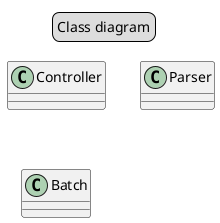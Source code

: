 @startuml
skinparam componentStyle uml2


legend top
Class diagram
end legend

class Controller
class Parser

class Batch



@enduml
